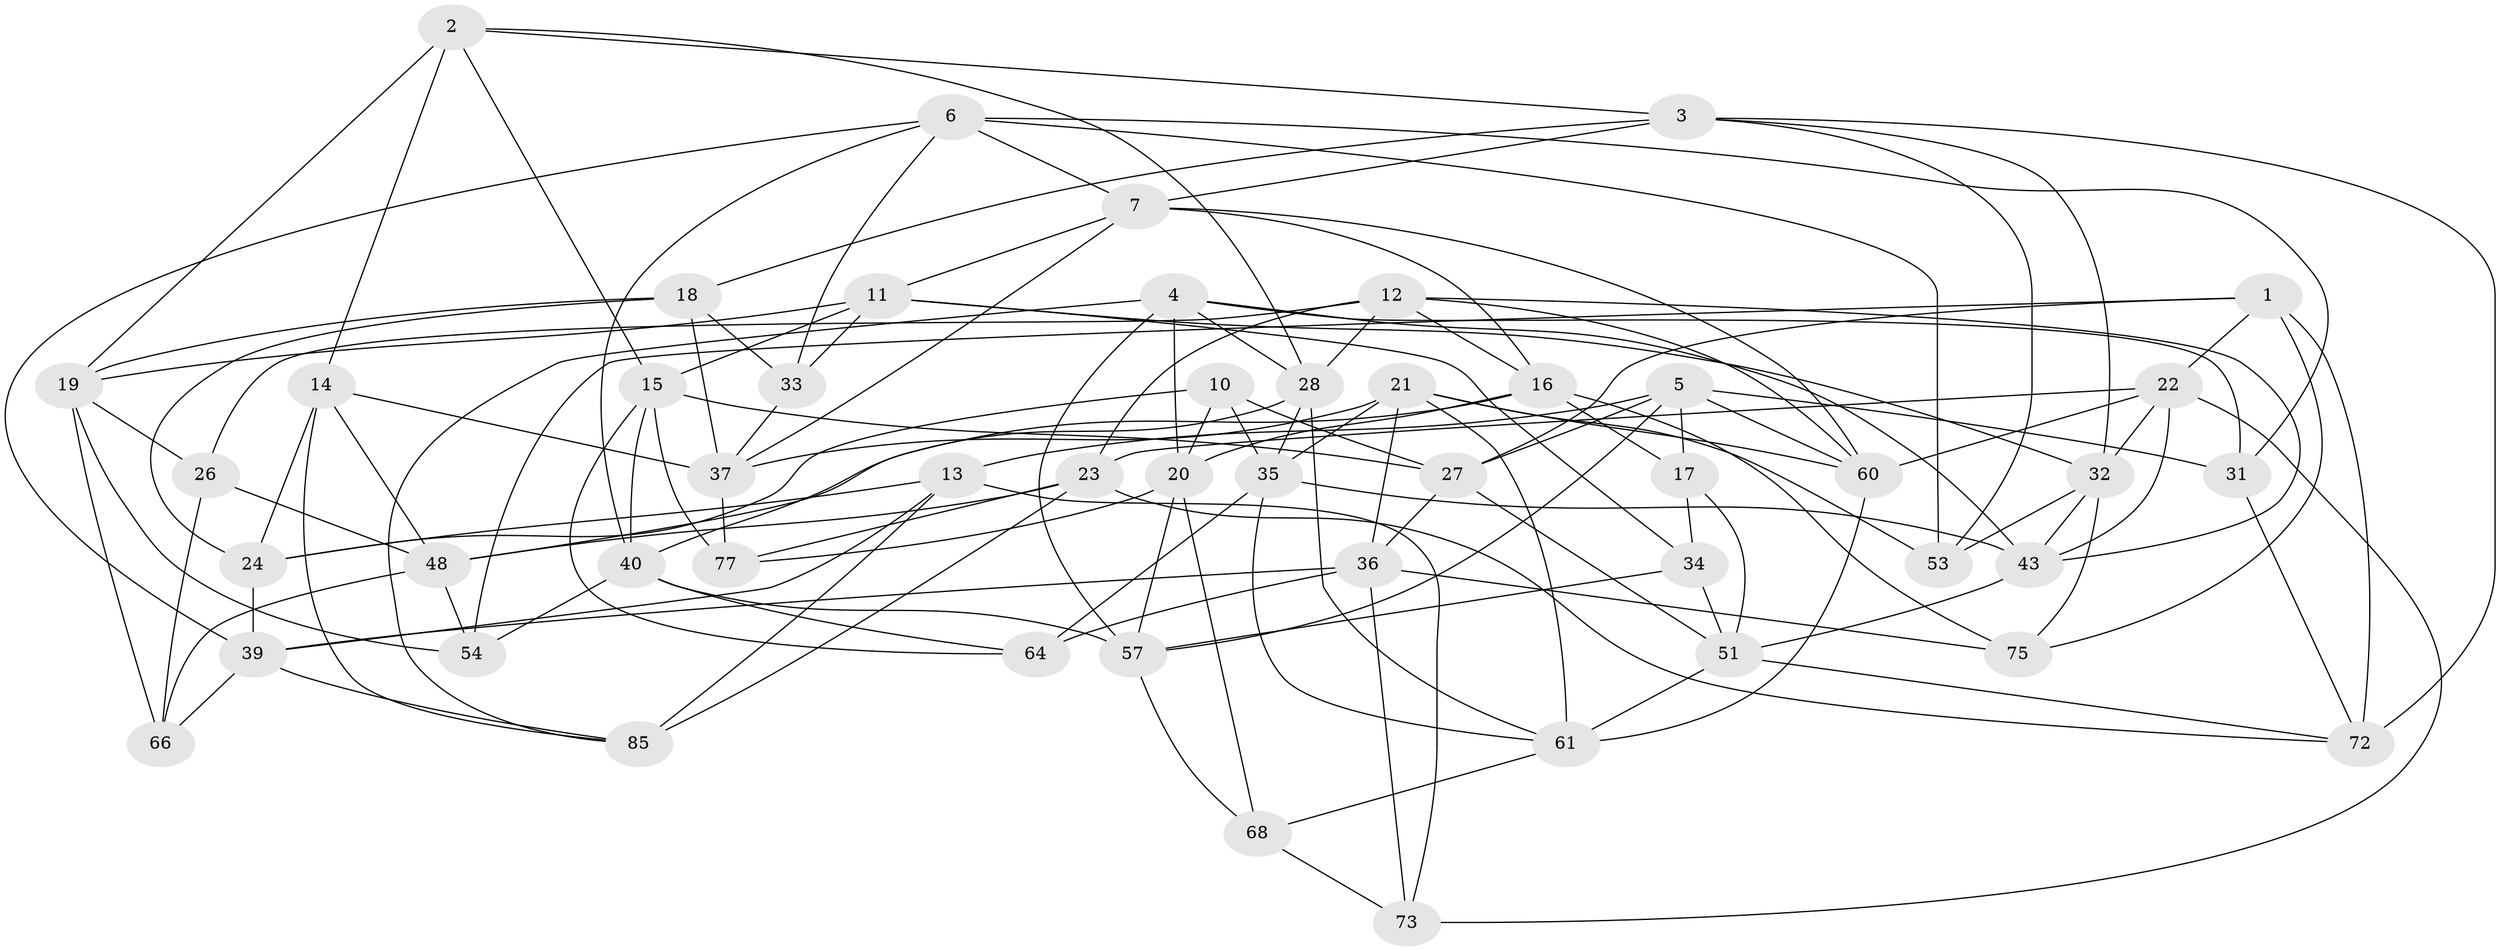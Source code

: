 // Generated by graph-tools (version 1.1) at 2025/24/03/03/25 07:24:23]
// undirected, 50 vertices, 132 edges
graph export_dot {
graph [start="1"]
  node [color=gray90,style=filled];
  1 [super="+8"];
  2 [super="+29"];
  3 [super="+49"];
  4 [super="+9"];
  5 [super="+50"];
  6 [super="+78"];
  7 [super="+47"];
  10;
  11 [super="+46"];
  12 [super="+69"];
  13 [super="+56"];
  14 [super="+42"];
  15 [super="+71"];
  16 [super="+45"];
  17;
  18 [super="+81"];
  19 [super="+30"];
  20 [super="+76"];
  21 [super="+25"];
  22 [super="+55"];
  23 [super="+63"];
  24 [super="+74"];
  26;
  27 [super="+79"];
  28 [super="+38"];
  31;
  32 [super="+58"];
  33;
  34;
  35 [super="+44"];
  36 [super="+84"];
  37 [super="+41"];
  39 [super="+82"];
  40 [super="+52"];
  43 [super="+70"];
  48 [super="+62"];
  51 [super="+65"];
  53;
  54;
  57 [super="+59"];
  60 [super="+67"];
  61 [super="+83"];
  64;
  66;
  68;
  72 [super="+80"];
  73;
  75;
  77;
  85 [super="+86"];
  1 -- 72 [weight=2];
  1 -- 22;
  1 -- 27;
  1 -- 75;
  1 -- 54;
  2 -- 3;
  2 -- 28;
  2 -- 14 [weight=2];
  2 -- 15;
  2 -- 19;
  3 -- 32;
  3 -- 18;
  3 -- 72;
  3 -- 53;
  3 -- 7;
  4 -- 31;
  4 -- 57;
  4 -- 20;
  4 -- 85;
  4 -- 28;
  4 -- 43;
  5 -- 31;
  5 -- 17;
  5 -- 13;
  5 -- 57;
  5 -- 27;
  5 -- 60;
  6 -- 53;
  6 -- 40;
  6 -- 33;
  6 -- 31;
  6 -- 39;
  6 -- 7;
  7 -- 11;
  7 -- 60;
  7 -- 37;
  7 -- 16;
  10 -- 35;
  10 -- 20;
  10 -- 27;
  10 -- 24;
  11 -- 32;
  11 -- 33;
  11 -- 34;
  11 -- 15;
  11 -- 19;
  12 -- 23;
  12 -- 60;
  12 -- 43;
  12 -- 16;
  12 -- 26;
  12 -- 28;
  13 -- 85 [weight=2];
  13 -- 24;
  13 -- 73;
  13 -- 39;
  14 -- 85;
  14 -- 37;
  14 -- 24;
  14 -- 48;
  15 -- 64;
  15 -- 40;
  15 -- 27;
  15 -- 77;
  16 -- 75;
  16 -- 48;
  16 -- 20;
  16 -- 17;
  17 -- 34;
  17 -- 51;
  18 -- 24 [weight=2];
  18 -- 19;
  18 -- 33;
  18 -- 37;
  19 -- 66;
  19 -- 54;
  19 -- 26;
  20 -- 68;
  20 -- 77;
  20 -- 57;
  21 -- 60;
  21 -- 53;
  21 -- 35;
  21 -- 36;
  21 -- 37;
  21 -- 61;
  22 -- 32;
  22 -- 73;
  22 -- 60;
  22 -- 23;
  22 -- 43;
  23 -- 77;
  23 -- 48;
  23 -- 72;
  23 -- 85;
  24 -- 39;
  26 -- 48;
  26 -- 66;
  27 -- 51;
  27 -- 36;
  28 -- 40;
  28 -- 35;
  28 -- 61;
  31 -- 72;
  32 -- 53;
  32 -- 75;
  32 -- 43;
  33 -- 37;
  34 -- 51;
  34 -- 57;
  35 -- 43;
  35 -- 64;
  35 -- 61;
  36 -- 64;
  36 -- 39;
  36 -- 73;
  36 -- 75;
  37 -- 77;
  39 -- 66;
  39 -- 85;
  40 -- 64;
  40 -- 57;
  40 -- 54;
  43 -- 51;
  48 -- 66;
  48 -- 54;
  51 -- 72;
  51 -- 61;
  57 -- 68;
  60 -- 61;
  61 -- 68;
  68 -- 73;
}
